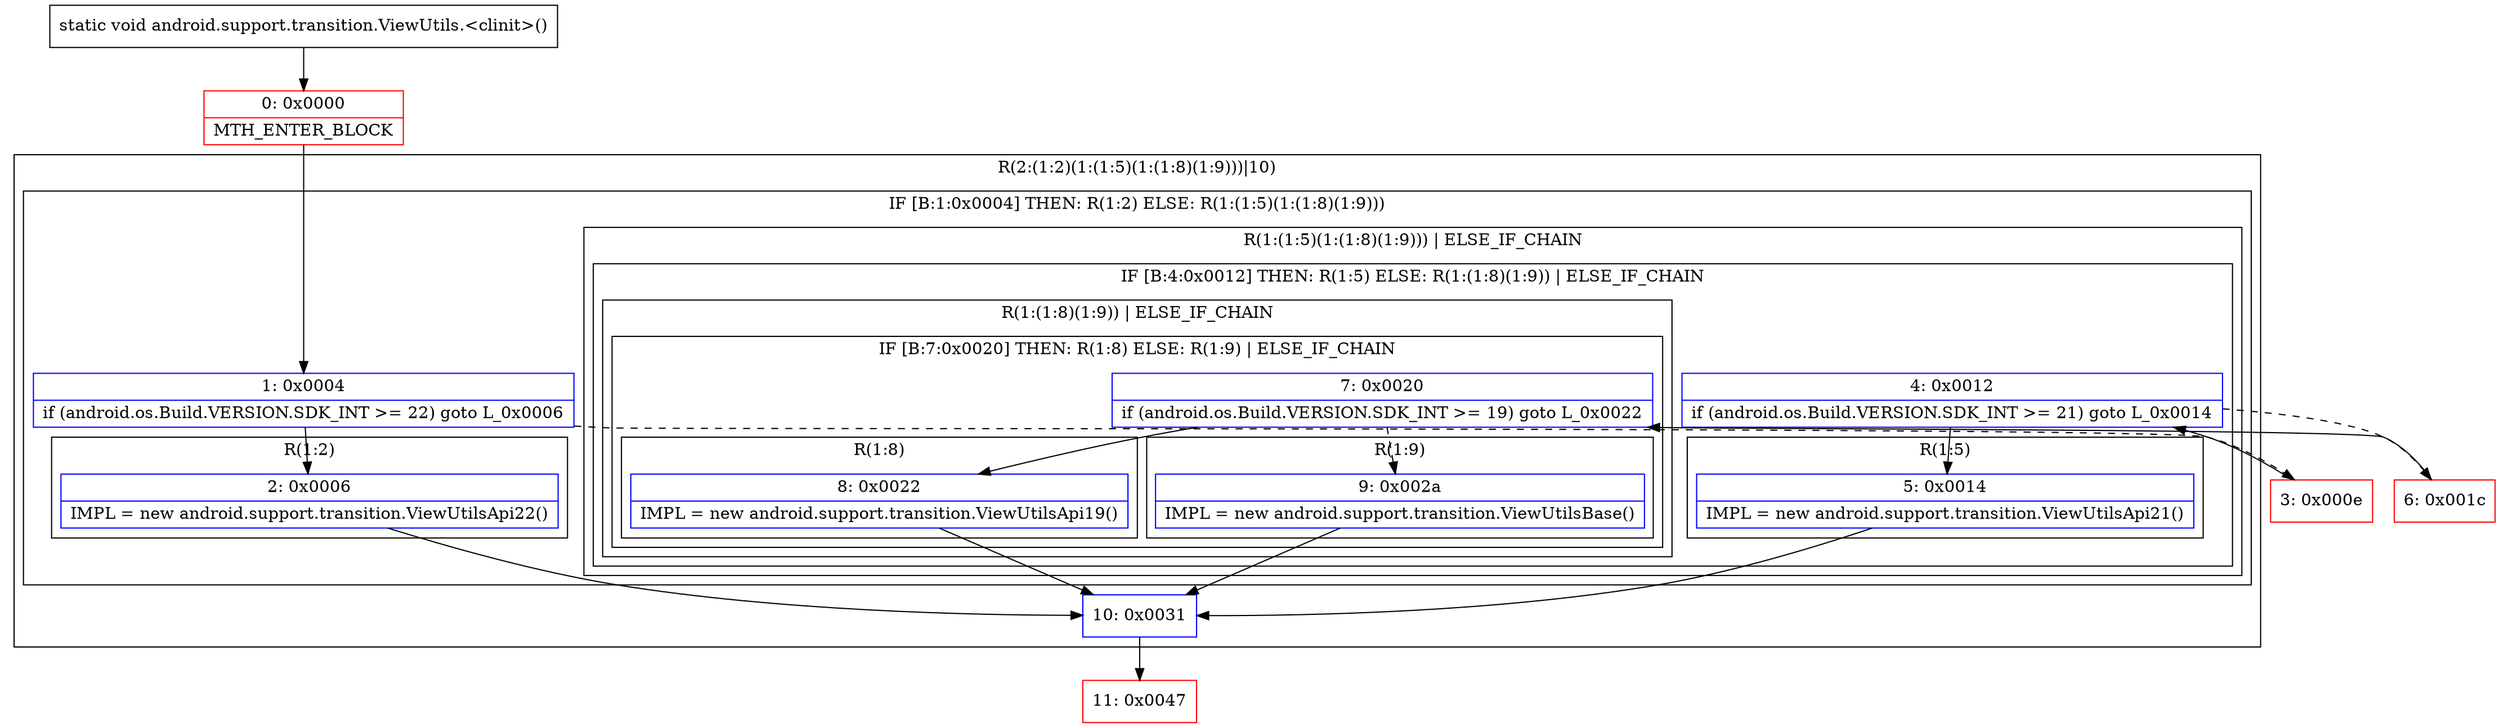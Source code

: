digraph "CFG forandroid.support.transition.ViewUtils.\<clinit\>()V" {
subgraph cluster_Region_1977712458 {
label = "R(2:(1:2)(1:(1:5)(1:(1:8)(1:9)))|10)";
node [shape=record,color=blue];
subgraph cluster_IfRegion_678639813 {
label = "IF [B:1:0x0004] THEN: R(1:2) ELSE: R(1:(1:5)(1:(1:8)(1:9)))";
node [shape=record,color=blue];
Node_1 [shape=record,label="{1\:\ 0x0004|if (android.os.Build.VERSION.SDK_INT \>= 22) goto L_0x0006\l}"];
subgraph cluster_Region_1136040788 {
label = "R(1:2)";
node [shape=record,color=blue];
Node_2 [shape=record,label="{2\:\ 0x0006|IMPL = new android.support.transition.ViewUtilsApi22()\l}"];
}
subgraph cluster_Region_576762315 {
label = "R(1:(1:5)(1:(1:8)(1:9))) | ELSE_IF_CHAIN\l";
node [shape=record,color=blue];
subgraph cluster_IfRegion_1543868898 {
label = "IF [B:4:0x0012] THEN: R(1:5) ELSE: R(1:(1:8)(1:9)) | ELSE_IF_CHAIN\l";
node [shape=record,color=blue];
Node_4 [shape=record,label="{4\:\ 0x0012|if (android.os.Build.VERSION.SDK_INT \>= 21) goto L_0x0014\l}"];
subgraph cluster_Region_1837182903 {
label = "R(1:5)";
node [shape=record,color=blue];
Node_5 [shape=record,label="{5\:\ 0x0014|IMPL = new android.support.transition.ViewUtilsApi21()\l}"];
}
subgraph cluster_Region_446326120 {
label = "R(1:(1:8)(1:9)) | ELSE_IF_CHAIN\l";
node [shape=record,color=blue];
subgraph cluster_IfRegion_1037267225 {
label = "IF [B:7:0x0020] THEN: R(1:8) ELSE: R(1:9) | ELSE_IF_CHAIN\l";
node [shape=record,color=blue];
Node_7 [shape=record,label="{7\:\ 0x0020|if (android.os.Build.VERSION.SDK_INT \>= 19) goto L_0x0022\l}"];
subgraph cluster_Region_1302953408 {
label = "R(1:8)";
node [shape=record,color=blue];
Node_8 [shape=record,label="{8\:\ 0x0022|IMPL = new android.support.transition.ViewUtilsApi19()\l}"];
}
subgraph cluster_Region_699469653 {
label = "R(1:9)";
node [shape=record,color=blue];
Node_9 [shape=record,label="{9\:\ 0x002a|IMPL = new android.support.transition.ViewUtilsBase()\l}"];
}
}
}
}
}
}
Node_10 [shape=record,label="{10\:\ 0x0031}"];
}
Node_0 [shape=record,color=red,label="{0\:\ 0x0000|MTH_ENTER_BLOCK\l}"];
Node_3 [shape=record,color=red,label="{3\:\ 0x000e}"];
Node_6 [shape=record,color=red,label="{6\:\ 0x001c}"];
Node_11 [shape=record,color=red,label="{11\:\ 0x0047}"];
MethodNode[shape=record,label="{static void android.support.transition.ViewUtils.\<clinit\>() }"];
MethodNode -> Node_0;
Node_1 -> Node_2;
Node_1 -> Node_3[style=dashed];
Node_2 -> Node_10;
Node_4 -> Node_5;
Node_4 -> Node_6[style=dashed];
Node_5 -> Node_10;
Node_7 -> Node_8;
Node_7 -> Node_9[style=dashed];
Node_8 -> Node_10;
Node_9 -> Node_10;
Node_10 -> Node_11;
Node_0 -> Node_1;
Node_3 -> Node_4;
Node_6 -> Node_7;
}

